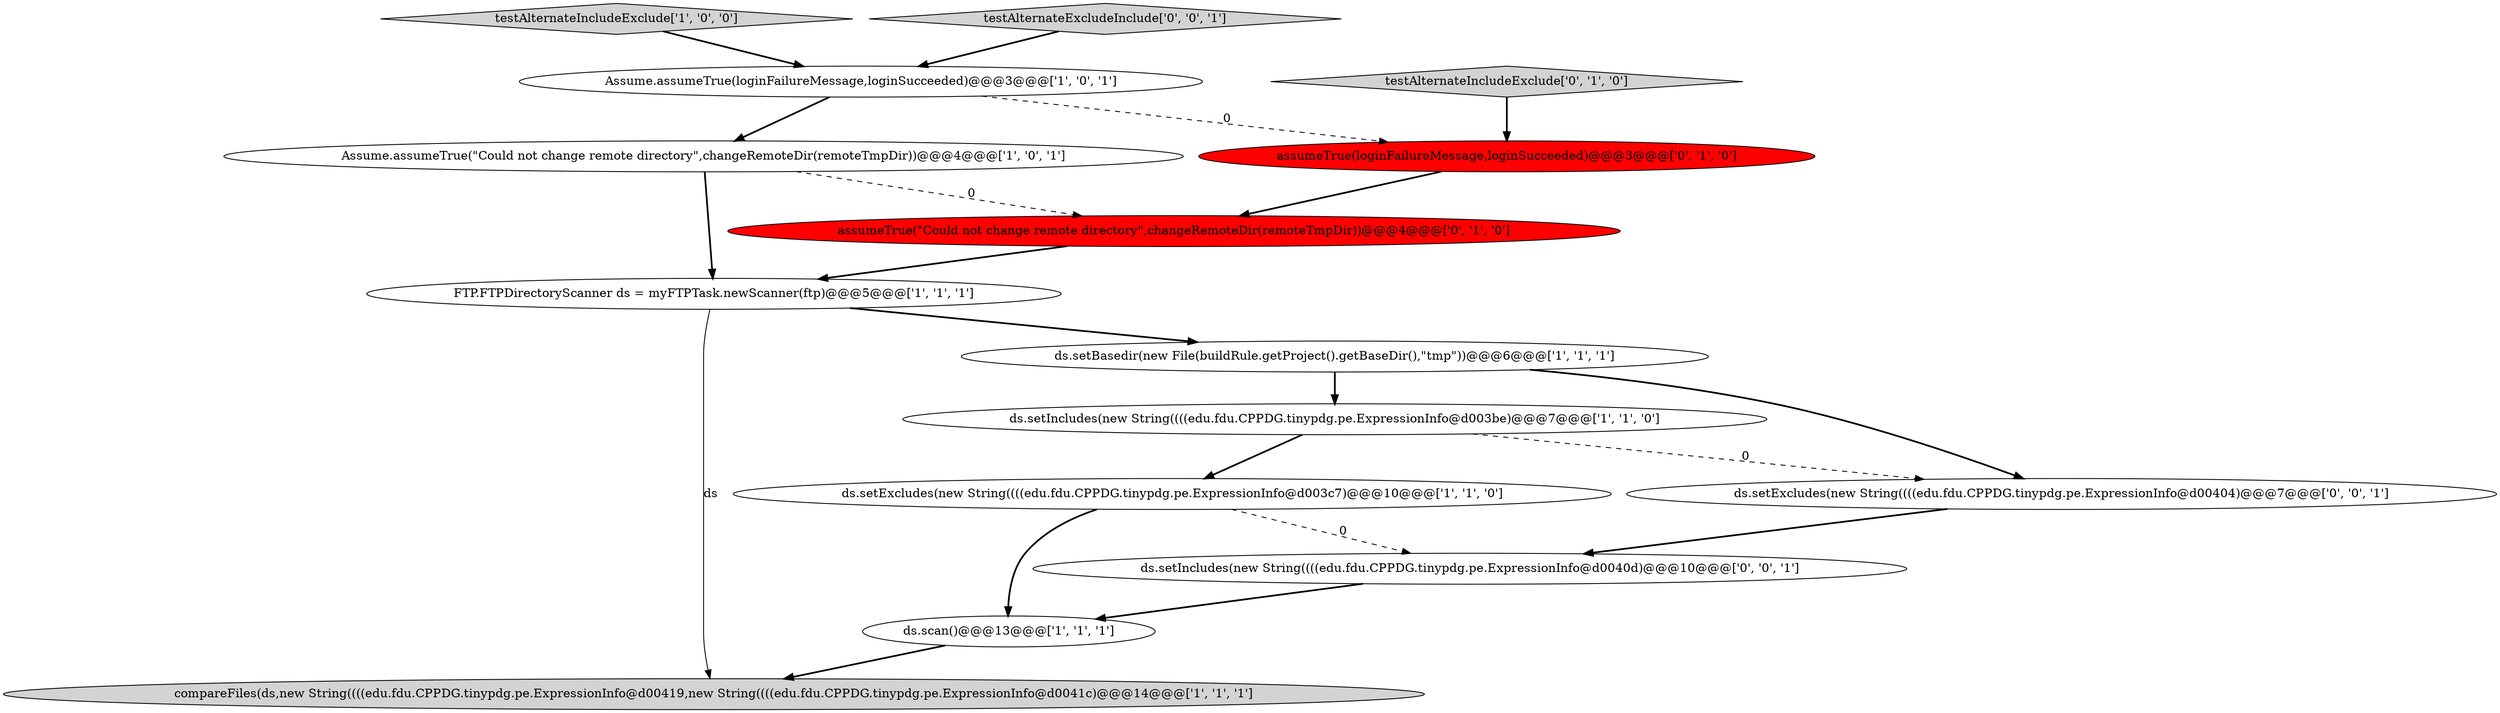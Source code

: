 digraph {
11 [style = filled, label = "assumeTrue(loginFailureMessage,loginSucceeded)@@@3@@@['0', '1', '0']", fillcolor = red, shape = ellipse image = "AAA1AAABBB2BBB"];
3 [style = filled, label = "FTP.FTPDirectoryScanner ds = myFTPTask.newScanner(ftp)@@@5@@@['1', '1', '1']", fillcolor = white, shape = ellipse image = "AAA0AAABBB1BBB"];
1 [style = filled, label = "ds.setExcludes(new String((((edu.fdu.CPPDG.tinypdg.pe.ExpressionInfo@d003c7)@@@10@@@['1', '1', '0']", fillcolor = white, shape = ellipse image = "AAA0AAABBB1BBB"];
10 [style = filled, label = "testAlternateIncludeExclude['0', '1', '0']", fillcolor = lightgray, shape = diamond image = "AAA0AAABBB2BBB"];
0 [style = filled, label = "testAlternateIncludeExclude['1', '0', '0']", fillcolor = lightgray, shape = diamond image = "AAA0AAABBB1BBB"];
6 [style = filled, label = "ds.setIncludes(new String((((edu.fdu.CPPDG.tinypdg.pe.ExpressionInfo@d003be)@@@7@@@['1', '1', '0']", fillcolor = white, shape = ellipse image = "AAA0AAABBB1BBB"];
12 [style = filled, label = "testAlternateExcludeInclude['0', '0', '1']", fillcolor = lightgray, shape = diamond image = "AAA0AAABBB3BBB"];
2 [style = filled, label = "ds.scan()@@@13@@@['1', '1', '1']", fillcolor = white, shape = ellipse image = "AAA0AAABBB1BBB"];
5 [style = filled, label = "Assume.assumeTrue(\"Could not change remote directory\",changeRemoteDir(remoteTmpDir))@@@4@@@['1', '0', '1']", fillcolor = white, shape = ellipse image = "AAA0AAABBB1BBB"];
8 [style = filled, label = "Assume.assumeTrue(loginFailureMessage,loginSucceeded)@@@3@@@['1', '0', '1']", fillcolor = white, shape = ellipse image = "AAA0AAABBB1BBB"];
14 [style = filled, label = "ds.setExcludes(new String((((edu.fdu.CPPDG.tinypdg.pe.ExpressionInfo@d00404)@@@7@@@['0', '0', '1']", fillcolor = white, shape = ellipse image = "AAA0AAABBB3BBB"];
13 [style = filled, label = "ds.setIncludes(new String((((edu.fdu.CPPDG.tinypdg.pe.ExpressionInfo@d0040d)@@@10@@@['0', '0', '1']", fillcolor = white, shape = ellipse image = "AAA0AAABBB3BBB"];
9 [style = filled, label = "assumeTrue(\"Could not change remote directory\",changeRemoteDir(remoteTmpDir))@@@4@@@['0', '1', '0']", fillcolor = red, shape = ellipse image = "AAA1AAABBB2BBB"];
4 [style = filled, label = "ds.setBasedir(new File(buildRule.getProject().getBaseDir(),\"tmp\"))@@@6@@@['1', '1', '1']", fillcolor = white, shape = ellipse image = "AAA0AAABBB1BBB"];
7 [style = filled, label = "compareFiles(ds,new String((((edu.fdu.CPPDG.tinypdg.pe.ExpressionInfo@d00419,new String((((edu.fdu.CPPDG.tinypdg.pe.ExpressionInfo@d0041c)@@@14@@@['1', '1', '1']", fillcolor = lightgray, shape = ellipse image = "AAA0AAABBB1BBB"];
5->3 [style = bold, label=""];
9->3 [style = bold, label=""];
6->1 [style = bold, label=""];
5->9 [style = dashed, label="0"];
1->2 [style = bold, label=""];
4->14 [style = bold, label=""];
1->13 [style = dashed, label="0"];
2->7 [style = bold, label=""];
14->13 [style = bold, label=""];
8->11 [style = dashed, label="0"];
8->5 [style = bold, label=""];
6->14 [style = dashed, label="0"];
11->9 [style = bold, label=""];
4->6 [style = bold, label=""];
3->4 [style = bold, label=""];
12->8 [style = bold, label=""];
0->8 [style = bold, label=""];
13->2 [style = bold, label=""];
10->11 [style = bold, label=""];
3->7 [style = solid, label="ds"];
}
